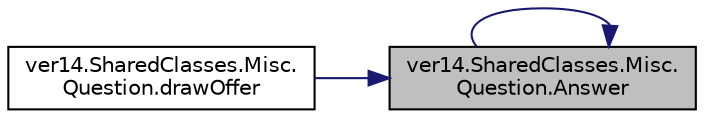 digraph "ver14.SharedClasses.Misc.Question.Answer"
{
 // LATEX_PDF_SIZE
  edge [fontname="Helvetica",fontsize="10",labelfontname="Helvetica",labelfontsize="10"];
  node [fontname="Helvetica",fontsize="10",shape=record];
  rankdir="RL";
  Node1 [label="ver14.SharedClasses.Misc.\lQuestion.Answer",height=0.2,width=0.4,color="black", fillcolor="grey75", style="filled", fontcolor="black",tooltip=" "];
  Node1 -> Node1 [dir="back",color="midnightblue",fontsize="10",style="solid",fontname="Helvetica"];
  Node1 -> Node2 [dir="back",color="midnightblue",fontsize="10",style="solid",fontname="Helvetica"];
  Node2 [label="ver14.SharedClasses.Misc.\lQuestion.drawOffer",height=0.2,width=0.4,color="black", fillcolor="white", style="filled",URL="$classver14_1_1_shared_classes_1_1_misc_1_1_question.html#a52e6d4a633c8dbcbde5a89c064558046",tooltip=" "];
}
